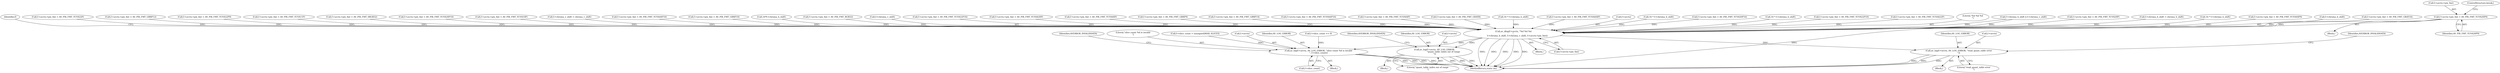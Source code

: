 digraph "0_FFmpeg_b05cd1ea7e45a836f7f6071a716c38bb30326e0f@pointer" {
"1000589" [label="(Call,f->avctx->pix_fmt = AV_PIX_FMT_YUV420P9)"];
"1000840" [label="(Call,av_dlog(f->avctx, \"%d %d %d\n\",\n            f->chroma_h_shift, f->chroma_v_shift, f->avctx->pix_fmt))"];
"1000875" [label="(Call,av_log(f->avctx, AV_LOG_ERROR, \"read_quant_table error\n\"))"];
"1000981" [label="(Call,av_log(f->avctx, AV_LOG_ERROR, \"slice count %d is invalid\n\", f->slice_count))"];
"1001241" [label="(Call,av_log(f->avctx, AV_LOG_ERROR,\n                           \"quant_table_index out of range\n\"))"];
"1000561" [label="(Call,16 * f->chroma_h_shift)"];
"1000571" [label="(Call,f->avctx->pix_fmt = AV_PIX_FMT_YUV444P9)"];
"1000845" [label="(Call,f->chroma_h_shift)"];
"1000385" [label="(Call,f->avctx->pix_fmt = AV_PIX_FMT_GRAY16)"];
"1000859" [label="(Identifier,f)"];
"1000437" [label="(Call,f->avctx->pix_fmt = AV_PIX_FMT_YUV422P)"];
"1000786" [label="(Call,f->avctx->pix_fmt = AV_PIX_FMT_GBRP12)"];
"1000580" [label="(Call,f->avctx->pix_fmt = AV_PIX_FMT_YUV422P9)"];
"1000968" [label="(Call,f->slice_count > (unsigned)MAX_SLICES)"];
"1000455" [label="(Call,f->avctx->pix_fmt = AV_PIX_FMT_YUV411P)"];
"1000822" [label="(Call,f->avctx->pix_fmt = AV_PIX_FMT_0RGB32)"];
"1000652" [label="(Call,f->avctx->pix_fmt = AV_PIX_FMT_YUV420P10)"];
"1000987" [label="(Call,f->slice_count)"];
"1001246" [label="(Literal,\"quant_table_index out of range\n\")"];
"1001322" [label="(MethodReturn,static int)"];
"1000464" [label="(Call,f->avctx->pix_fmt = AV_PIX_FMT_YUV410P)"];
"1000332" [label="(Call,f->chroma_v_shift = chroma_v_shift)"];
"1000634" [label="(Call,f->avctx->pix_fmt = AV_PIX_FMT_YUV444P10)"];
"1000770" [label="(Call,f->avctx->pix_fmt = AV_PIX_FMT_GBRP10)"];
"1000498" [label="(Call,16*f->chroma_h_shift)"];
"1000595" [label="(Identifier,AV_PIX_FMT_YUV420P9)"];
"1000814" [label="(Call,f->avctx->pix_fmt = AV_PIX_FMT_RGB32)"];
"1000848" [label="(Call,f->chroma_v_shift)"];
"1000590" [label="(Call,f->avctx->pix_fmt)"];
"1000569" [label="(Block,)"];
"1000693" [label="(Call,f->avctx->pix_fmt = AV_PIX_FMT_YUV422P16)"];
"1000526" [label="(Call,f->avctx->pix_fmt = AV_PIX_FMT_YUVA420P)"];
"1000982" [label="(Call,f->avctx)"];
"1000985" [label="(Identifier,AV_LOG_ERROR)"];
"1000879" [label="(Identifier,AV_LOG_ERROR)"];
"1000980" [label="(Block,)"];
"1001242" [label="(Call,f->avctx)"];
"1000840" [label="(Call,av_dlog(f->avctx, \"%d %d %d\n\",\n            f->chroma_h_shift, f->chroma_v_shift, f->avctx->pix_fmt))"];
"1000874" [label="(Block,)"];
"1000975" [label="(Call,f->slice_count <= 0)"];
"1000428" [label="(Call,f->avctx->pix_fmt = AV_PIX_FMT_YUV440P)"];
"1000880" [label="(Literal,\"read_quant_table error\n\")"];
"1000754" [label="(Call,f->avctx->pix_fmt = AV_PIX_FMT_GBRP9)"];
"1000802" [label="(Call,f->avctx->pix_fmt = AV_PIX_FMT_GBRP14)"];
"1000684" [label="(Call,f->avctx->pix_fmt = AV_PIX_FMT_YUV444P16)"];
"1000419" [label="(Call,f->avctx->pix_fmt = AV_PIX_FMT_YUV444P)"];
"1000876" [label="(Call,f->avctx)"];
"1000991" [label="(Identifier,AVERROR_INVALIDDATA)"];
"1001241" [label="(Call,av_log(f->avctx, AV_LOG_ERROR,\n                           \"quant_table_index out of range\n\"))"];
"1000377" [label="(Call,f->avctx->pix_fmt = AV_PIX_FMT_GRAY8)"];
"1000596" [label="(ControlStructure,break;)"];
"1000674" [label="(Call,16 * f->chroma_h_shift)"];
"1001248" [label="(Identifier,AVERROR_INVALIDDATA)"];
"1000508" [label="(Call,f->avctx->pix_fmt = AV_PIX_FMT_YUVA444P)"];
"1000875" [label="(Call,av_log(f->avctx, AV_LOG_ERROR, \"read_quant_table error\n\"))"];
"1000986" [label="(Literal,\"slice count %d is invalid\n\")"];
"1001245" [label="(Identifier,AV_LOG_ERROR)"];
"1000981" [label="(Call,av_log(f->avctx, AV_LOG_ERROR, \"slice count %d is invalid\n\", f->slice_count))"];
"1000841" [label="(Call,f->avctx)"];
"1000589" [label="(Call,f->avctx->pix_fmt = AV_PIX_FMT_YUV420P9)"];
"1000624" [label="(Call,16 * f->chroma_h_shift)"];
"1000702" [label="(Call,f->avctx->pix_fmt = AV_PIX_FMT_YUV420P16)"];
"1000882" [label="(Identifier,AVERROR_INVALIDDATA)"];
"1000409" [label="(Call,16 * f->chroma_h_shift)"];
"1000104" [label="(Block,)"];
"1000643" [label="(Call,f->avctx->pix_fmt = AV_PIX_FMT_YUV422P10)"];
"1001240" [label="(Block,)"];
"1000517" [label="(Call,f->avctx->pix_fmt = AV_PIX_FMT_YUVA422P)"];
"1000844" [label="(Literal,\"%d %d %d\n\")"];
"1000729" [label="(Call,f->chroma_h_shift || f->chroma_v_shift)"];
"1000446" [label="(Call,f->avctx->pix_fmt = AV_PIX_FMT_YUV420P)"];
"1000327" [label="(Call,f->chroma_h_shift = chroma_h_shift)"];
"1000851" [label="(Call,f->avctx->pix_fmt)"];
"1000589" -> "1000569"  [label="AST: "];
"1000589" -> "1000595"  [label="CFG: "];
"1000590" -> "1000589"  [label="AST: "];
"1000595" -> "1000589"  [label="AST: "];
"1000596" -> "1000589"  [label="CFG: "];
"1000589" -> "1001322"  [label="DDG: "];
"1000589" -> "1000840"  [label="DDG: "];
"1000840" -> "1000104"  [label="AST: "];
"1000840" -> "1000851"  [label="CFG: "];
"1000841" -> "1000840"  [label="AST: "];
"1000844" -> "1000840"  [label="AST: "];
"1000845" -> "1000840"  [label="AST: "];
"1000848" -> "1000840"  [label="AST: "];
"1000851" -> "1000840"  [label="AST: "];
"1000859" -> "1000840"  [label="CFG: "];
"1000840" -> "1001322"  [label="DDG: "];
"1000840" -> "1001322"  [label="DDG: "];
"1000840" -> "1001322"  [label="DDG: "];
"1000840" -> "1001322"  [label="DDG: "];
"1000840" -> "1001322"  [label="DDG: "];
"1000561" -> "1000840"  [label="DDG: "];
"1000327" -> "1000840"  [label="DDG: "];
"1000498" -> "1000840"  [label="DDG: "];
"1000729" -> "1000840"  [label="DDG: "];
"1000729" -> "1000840"  [label="DDG: "];
"1000674" -> "1000840"  [label="DDG: "];
"1000624" -> "1000840"  [label="DDG: "];
"1000409" -> "1000840"  [label="DDG: "];
"1000332" -> "1000840"  [label="DDG: "];
"1000508" -> "1000840"  [label="DDG: "];
"1000643" -> "1000840"  [label="DDG: "];
"1000684" -> "1000840"  [label="DDG: "];
"1000822" -> "1000840"  [label="DDG: "];
"1000437" -> "1000840"  [label="DDG: "];
"1000517" -> "1000840"  [label="DDG: "];
"1000446" -> "1000840"  [label="DDG: "];
"1000652" -> "1000840"  [label="DDG: "];
"1000702" -> "1000840"  [label="DDG: "];
"1000385" -> "1000840"  [label="DDG: "];
"1000428" -> "1000840"  [label="DDG: "];
"1000464" -> "1000840"  [label="DDG: "];
"1000802" -> "1000840"  [label="DDG: "];
"1000419" -> "1000840"  [label="DDG: "];
"1000754" -> "1000840"  [label="DDG: "];
"1000786" -> "1000840"  [label="DDG: "];
"1000634" -> "1000840"  [label="DDG: "];
"1000814" -> "1000840"  [label="DDG: "];
"1000571" -> "1000840"  [label="DDG: "];
"1000580" -> "1000840"  [label="DDG: "];
"1000693" -> "1000840"  [label="DDG: "];
"1000526" -> "1000840"  [label="DDG: "];
"1000377" -> "1000840"  [label="DDG: "];
"1000770" -> "1000840"  [label="DDG: "];
"1000455" -> "1000840"  [label="DDG: "];
"1000840" -> "1000875"  [label="DDG: "];
"1000840" -> "1000981"  [label="DDG: "];
"1000840" -> "1001241"  [label="DDG: "];
"1000875" -> "1000874"  [label="AST: "];
"1000875" -> "1000880"  [label="CFG: "];
"1000876" -> "1000875"  [label="AST: "];
"1000879" -> "1000875"  [label="AST: "];
"1000880" -> "1000875"  [label="AST: "];
"1000882" -> "1000875"  [label="CFG: "];
"1000875" -> "1001322"  [label="DDG: "];
"1000875" -> "1001322"  [label="DDG: "];
"1000875" -> "1001322"  [label="DDG: "];
"1000981" -> "1000980"  [label="AST: "];
"1000981" -> "1000987"  [label="CFG: "];
"1000982" -> "1000981"  [label="AST: "];
"1000985" -> "1000981"  [label="AST: "];
"1000986" -> "1000981"  [label="AST: "];
"1000987" -> "1000981"  [label="AST: "];
"1000991" -> "1000981"  [label="CFG: "];
"1000981" -> "1001322"  [label="DDG: "];
"1000981" -> "1001322"  [label="DDG: "];
"1000981" -> "1001322"  [label="DDG: "];
"1000981" -> "1001322"  [label="DDG: "];
"1000968" -> "1000981"  [label="DDG: "];
"1000975" -> "1000981"  [label="DDG: "];
"1001241" -> "1001240"  [label="AST: "];
"1001241" -> "1001246"  [label="CFG: "];
"1001242" -> "1001241"  [label="AST: "];
"1001245" -> "1001241"  [label="AST: "];
"1001246" -> "1001241"  [label="AST: "];
"1001248" -> "1001241"  [label="CFG: "];
"1001241" -> "1001322"  [label="DDG: "];
"1001241" -> "1001322"  [label="DDG: "];
"1001241" -> "1001322"  [label="DDG: "];
}
